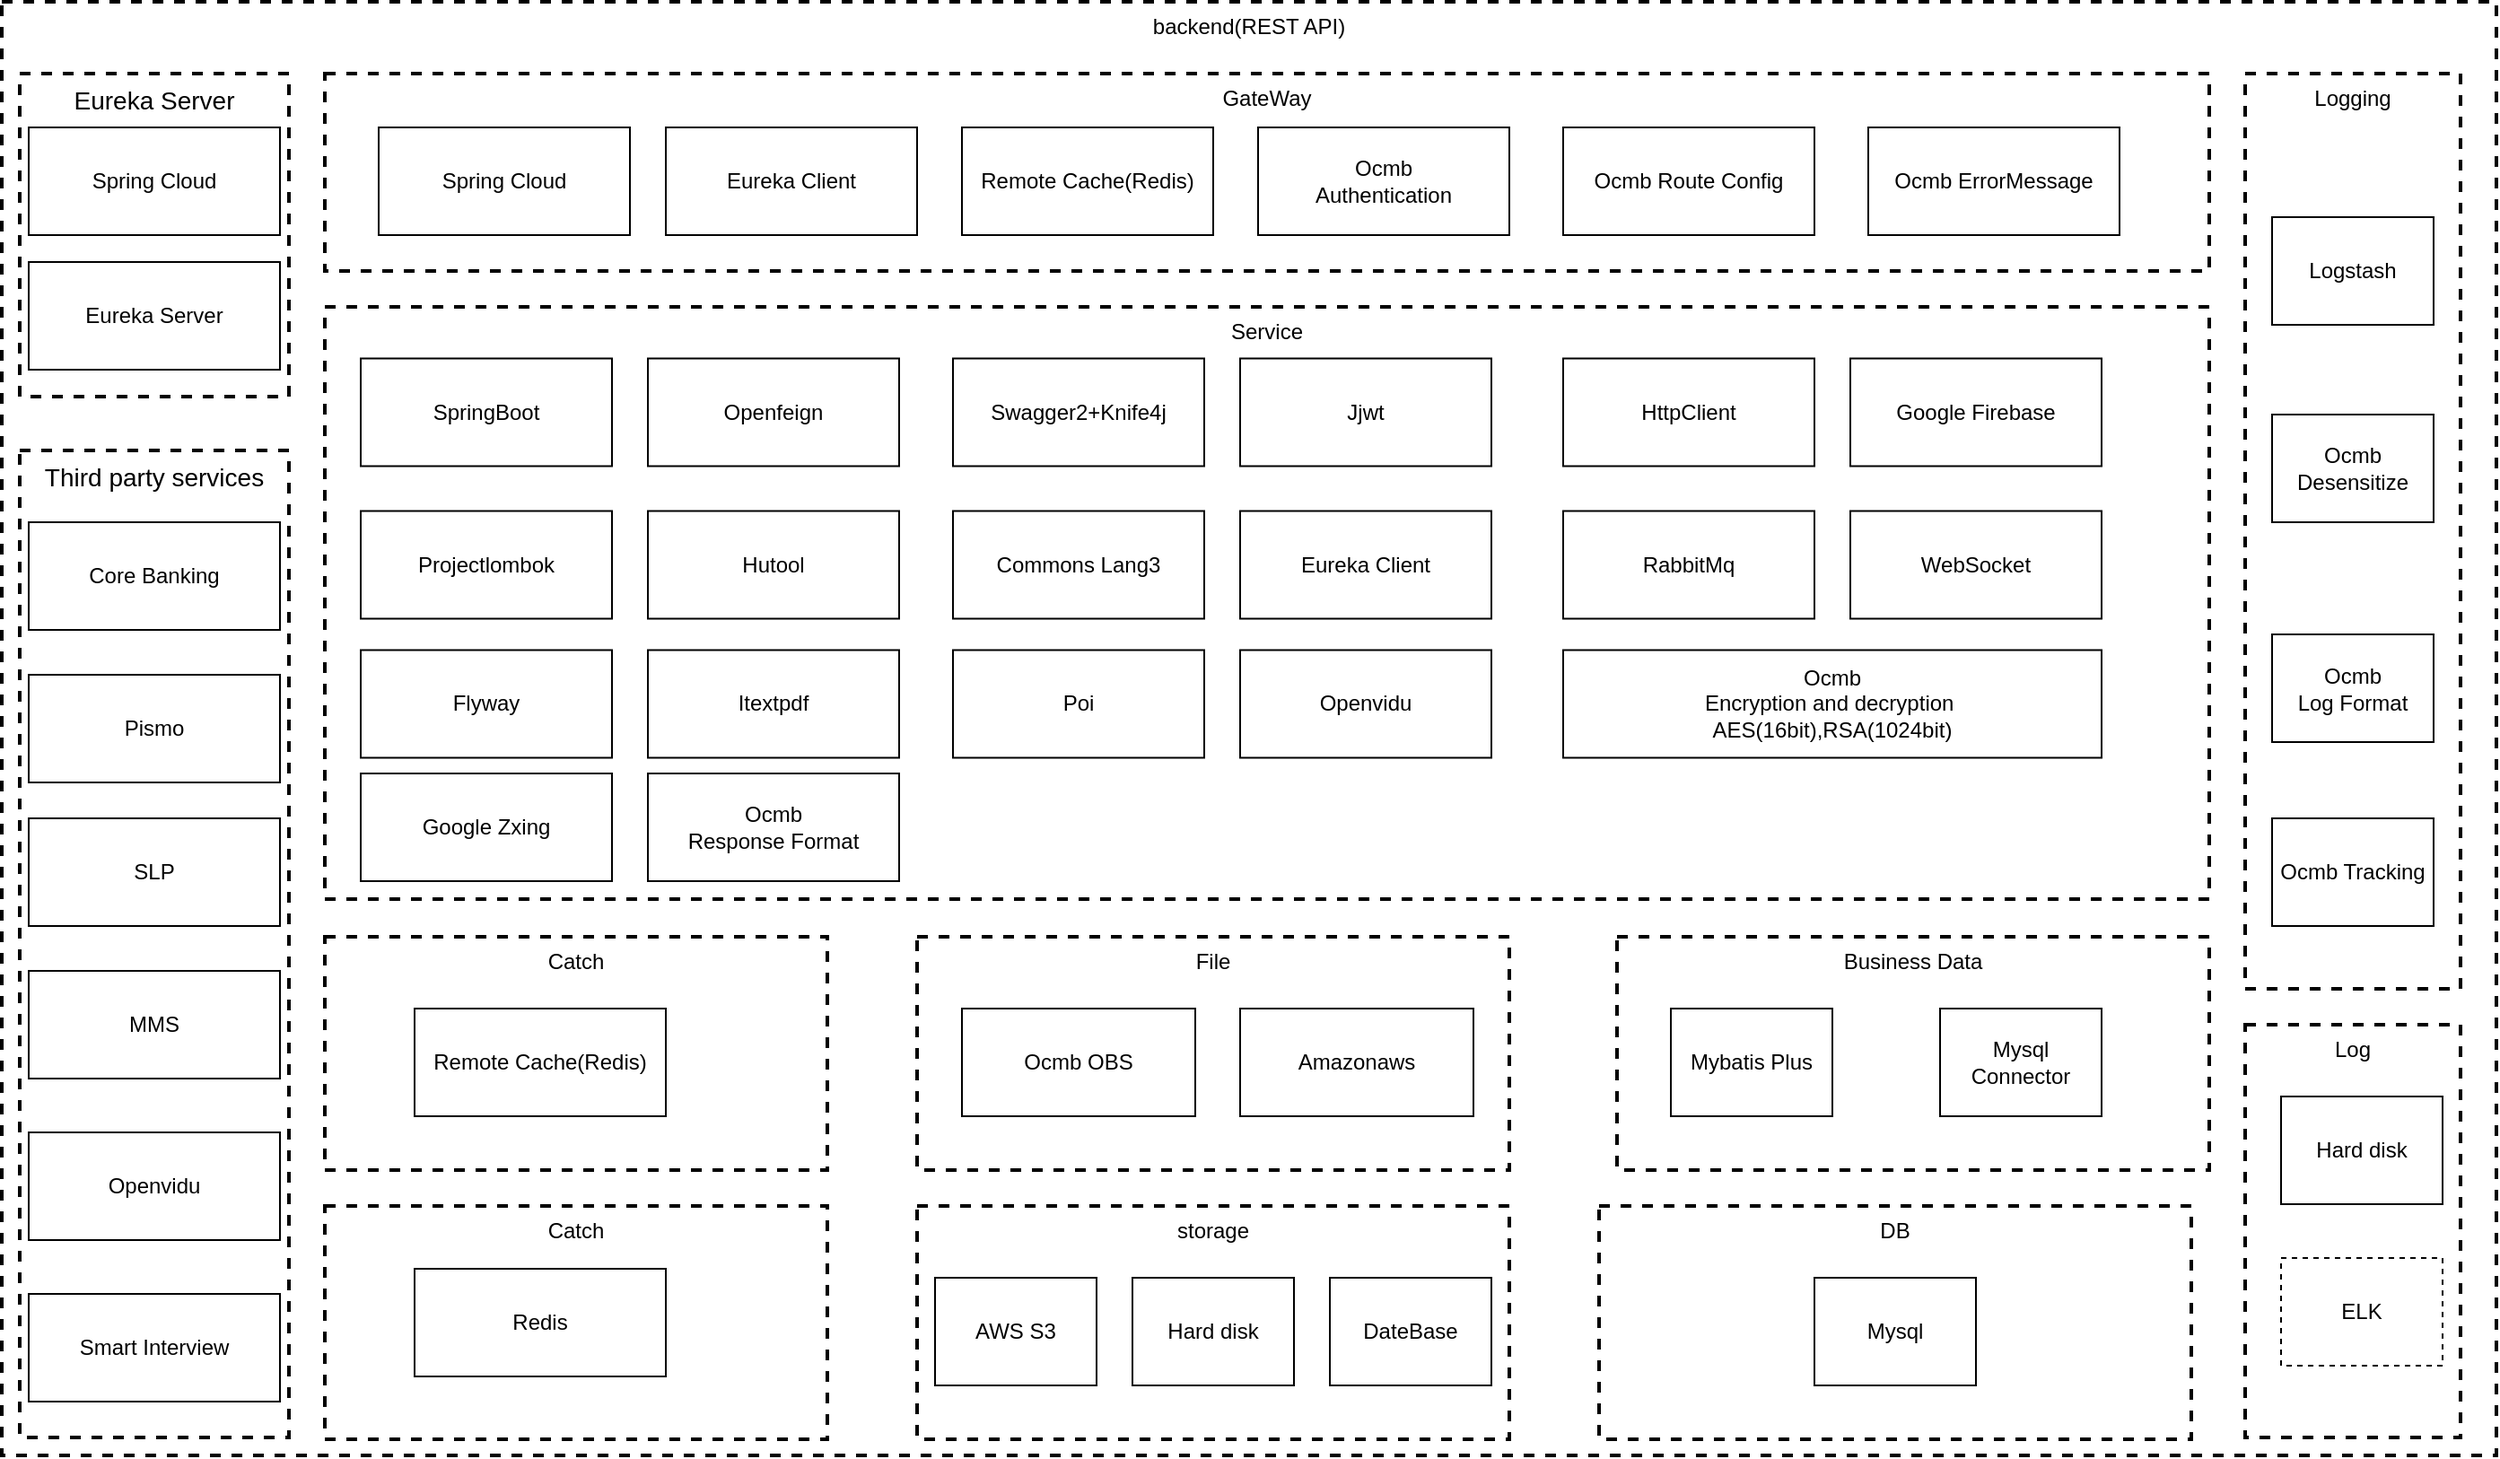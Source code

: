 <mxfile version="20.4.0" type="github">
  <diagram id="OInQUNuNO3AYRQuPPQoJ" name="第 1 页">
    <mxGraphModel dx="2062" dy="1122" grid="1" gridSize="10" guides="1" tooltips="1" connect="1" arrows="1" fold="1" page="1" pageScale="1" pageWidth="1100" pageHeight="850" math="0" shadow="0">
      <root>
        <mxCell id="0" />
        <mxCell id="1" parent="0" />
        <mxCell id="c69Hro142BYg-FE61Mr1-2" value="&lt;span style=&quot;font-weight: 400;&quot;&gt;backend(REST API)&lt;/span&gt;" style="rounded=0;whiteSpace=wrap;html=1;dashed=1;strokeWidth=2;fillColor=none;verticalAlign=top;fontStyle=1" vertex="1" parent="1">
          <mxGeometry x="210" y="20" width="1390" height="810" as="geometry" />
        </mxCell>
        <mxCell id="c69Hro142BYg-FE61Mr1-3" value="&lt;div&gt;&lt;span style=&quot;font-weight: 400;&quot;&gt;GateWay&lt;/span&gt;&lt;/div&gt;" style="rounded=0;whiteSpace=wrap;html=1;dashed=1;strokeWidth=2;fillColor=none;verticalAlign=top;fontStyle=1" vertex="1" parent="1">
          <mxGeometry x="390" y="60" width="1050" height="110" as="geometry" />
        </mxCell>
        <mxCell id="c69Hro142BYg-FE61Mr1-39" value="&lt;span style=&quot;font-weight: 400;&quot;&gt;Service&lt;/span&gt;" style="rounded=0;whiteSpace=wrap;html=1;dashed=1;strokeWidth=2;fillColor=none;verticalAlign=top;fontStyle=1" vertex="1" parent="1">
          <mxGeometry x="390" y="190" width="1050" height="330" as="geometry" />
        </mxCell>
        <mxCell id="c69Hro142BYg-FE61Mr1-40" value="&lt;div&gt;&lt;span style=&quot;font-weight: 400;&quot;&gt;Catch&lt;/span&gt;&lt;/div&gt;" style="rounded=0;whiteSpace=wrap;html=1;dashed=1;strokeWidth=2;fillColor=none;verticalAlign=top;fontStyle=1" vertex="1" parent="1">
          <mxGeometry x="390" y="691" width="280" height="130" as="geometry" />
        </mxCell>
        <mxCell id="c69Hro142BYg-FE61Mr1-41" value="&lt;div&gt;&lt;span style=&quot;font-weight: 400;&quot;&gt;DB&lt;/span&gt;&lt;/div&gt;" style="rounded=0;whiteSpace=wrap;html=1;dashed=1;strokeWidth=2;fillColor=none;verticalAlign=top;fontStyle=1" vertex="1" parent="1">
          <mxGeometry x="1100" y="691" width="330" height="130" as="geometry" />
        </mxCell>
        <mxCell id="c69Hro142BYg-FE61Mr1-42" value="&lt;span style=&quot;font-weight: 400;&quot;&gt;storage&lt;/span&gt;" style="rounded=0;whiteSpace=wrap;html=1;dashed=1;strokeWidth=2;fillColor=none;verticalAlign=top;fontStyle=1" vertex="1" parent="1">
          <mxGeometry x="720" y="691" width="330" height="130" as="geometry" />
        </mxCell>
        <mxCell id="c69Hro142BYg-FE61Mr1-43" value="&lt;div&gt;&lt;span style=&quot;font-weight: 400;&quot;&gt;Logging&lt;/span&gt;&lt;/div&gt;" style="rounded=0;whiteSpace=wrap;html=1;dashed=1;strokeWidth=2;fillColor=none;verticalAlign=top;fontStyle=1" vertex="1" parent="1">
          <mxGeometry x="1460" y="60" width="120" height="510" as="geometry" />
        </mxCell>
        <mxCell id="c69Hro142BYg-FE61Mr1-44" value="&lt;span style=&quot;font-size: 14px; font-weight: 400;&quot;&gt;Eureka&amp;nbsp;Server&lt;/span&gt;" style="rounded=0;whiteSpace=wrap;html=1;dashed=1;strokeWidth=2;fillColor=none;verticalAlign=top;fontStyle=1" vertex="1" parent="1">
          <mxGeometry x="220" y="60" width="150" height="180" as="geometry" />
        </mxCell>
        <mxCell id="c69Hro142BYg-FE61Mr1-46" value="AWS S3" style="rounded=0;whiteSpace=wrap;html=1;fontColor=#000000;fillColor=none;" vertex="1" parent="1">
          <mxGeometry x="730" y="731" width="90" height="60" as="geometry" />
        </mxCell>
        <mxCell id="c69Hro142BYg-FE61Mr1-47" value="Hard disk" style="rounded=0;whiteSpace=wrap;html=1;fontColor=#000000;fillColor=none;" vertex="1" parent="1">
          <mxGeometry x="840" y="731" width="90" height="60" as="geometry" />
        </mxCell>
        <mxCell id="c69Hro142BYg-FE61Mr1-48" value="DateBase" style="rounded=0;whiteSpace=wrap;html=1;fontColor=#000000;fillColor=none;" vertex="1" parent="1">
          <mxGeometry x="950" y="731" width="90" height="60" as="geometry" />
        </mxCell>
        <mxCell id="c69Hro142BYg-FE61Mr1-49" value="Redis" style="rounded=0;whiteSpace=wrap;html=1;fontColor=#000000;fillColor=none;" vertex="1" parent="1">
          <mxGeometry x="440" y="726" width="140" height="60" as="geometry" />
        </mxCell>
        <mxCell id="c69Hro142BYg-FE61Mr1-50" value="Mysql" style="rounded=0;whiteSpace=wrap;html=1;fontColor=#000000;fillColor=none;" vertex="1" parent="1">
          <mxGeometry x="1220" y="731" width="90" height="60" as="geometry" />
        </mxCell>
        <mxCell id="c69Hro142BYg-FE61Mr1-52" value="&lt;div&gt;&lt;span style=&quot;font-weight: 400;&quot;&gt;File&lt;/span&gt;&lt;/div&gt;" style="rounded=0;whiteSpace=wrap;html=1;dashed=1;strokeWidth=2;fillColor=none;verticalAlign=top;fontStyle=1" vertex="1" parent="1">
          <mxGeometry x="720" y="541" width="330" height="130" as="geometry" />
        </mxCell>
        <mxCell id="c69Hro142BYg-FE61Mr1-53" value="Ocmb OBS" style="rounded=0;whiteSpace=wrap;html=1;fontColor=#000000;fillColor=none;" vertex="1" parent="1">
          <mxGeometry x="745" y="581" width="130" height="60" as="geometry" />
        </mxCell>
        <mxCell id="c69Hro142BYg-FE61Mr1-54" value="&lt;div&gt;&lt;span style=&quot;font-weight: 400;&quot;&gt;Catch&lt;/span&gt;&lt;/div&gt;" style="rounded=0;whiteSpace=wrap;html=1;dashed=1;strokeWidth=2;fillColor=none;verticalAlign=top;fontStyle=1" vertex="1" parent="1">
          <mxGeometry x="390" y="541" width="280" height="130" as="geometry" />
        </mxCell>
        <mxCell id="c69Hro142BYg-FE61Mr1-55" value="&lt;span style=&quot;font-weight: 400;&quot;&gt;Business Data&lt;/span&gt;" style="rounded=0;whiteSpace=wrap;html=1;dashed=1;strokeWidth=2;fillColor=none;verticalAlign=top;fontStyle=1" vertex="1" parent="1">
          <mxGeometry x="1110" y="541" width="330" height="130" as="geometry" />
        </mxCell>
        <mxCell id="c69Hro142BYg-FE61Mr1-56" value="Mybatis Plus" style="rounded=0;whiteSpace=wrap;html=1;fontColor=#000000;fillColor=none;" vertex="1" parent="1">
          <mxGeometry x="1140" y="581" width="90" height="60" as="geometry" />
        </mxCell>
        <mxCell id="c69Hro142BYg-FE61Mr1-57" value="&lt;span style=&quot;font-weight: 400;&quot;&gt;Log&lt;/span&gt;" style="rounded=0;whiteSpace=wrap;html=1;dashed=1;strokeWidth=2;fillColor=none;verticalAlign=top;fontStyle=1" vertex="1" parent="1">
          <mxGeometry x="1460" y="590" width="120" height="230" as="geometry" />
        </mxCell>
        <mxCell id="c69Hro142BYg-FE61Mr1-58" value="Hard disk" style="rounded=0;whiteSpace=wrap;html=1;fontColor=#000000;fillColor=none;" vertex="1" parent="1">
          <mxGeometry x="1480" y="630" width="90" height="60" as="geometry" />
        </mxCell>
        <mxCell id="c69Hro142BYg-FE61Mr1-59" value="Logstash" style="rounded=0;whiteSpace=wrap;html=1;fontColor=#000000;fillColor=none;" vertex="1" parent="1">
          <mxGeometry x="1475" y="140" width="90" height="60" as="geometry" />
        </mxCell>
        <mxCell id="c69Hro142BYg-FE61Mr1-60" value="Ocmb Desensitize" style="rounded=0;whiteSpace=wrap;html=1;fontColor=#000000;fillColor=none;" vertex="1" parent="1">
          <mxGeometry x="1475" y="250" width="90" height="60" as="geometry" />
        </mxCell>
        <mxCell id="c69Hro142BYg-FE61Mr1-61" value="Ocmb&lt;br&gt;Log Format" style="rounded=0;whiteSpace=wrap;html=1;fontColor=#000000;fillColor=none;" vertex="1" parent="1">
          <mxGeometry x="1475" y="372.5" width="90" height="60" as="geometry" />
        </mxCell>
        <mxCell id="c69Hro142BYg-FE61Mr1-62" value="Ocmb Tracking" style="rounded=0;whiteSpace=wrap;html=1;fontColor=#000000;fillColor=none;" vertex="1" parent="1">
          <mxGeometry x="1475" y="475" width="90" height="60" as="geometry" />
        </mxCell>
        <mxCell id="c69Hro142BYg-FE61Mr1-63" value="Remote&amp;nbsp;Cache(Redis)" style="rounded=0;whiteSpace=wrap;html=1;fontColor=#000000;fillColor=none;" vertex="1" parent="1">
          <mxGeometry x="440" y="581" width="140" height="60" as="geometry" />
        </mxCell>
        <mxCell id="c69Hro142BYg-FE61Mr1-64" value="Mysql&lt;br&gt;Connector" style="rounded=0;whiteSpace=wrap;html=1;fontColor=#000000;fillColor=none;" vertex="1" parent="1">
          <mxGeometry x="1290" y="581" width="90" height="60" as="geometry" />
        </mxCell>
        <mxCell id="c69Hro142BYg-FE61Mr1-65" value="SpringBoot" style="rounded=0;whiteSpace=wrap;html=1;fontColor=#000000;fillColor=none;" vertex="1" parent="1">
          <mxGeometry x="410" y="218.75" width="140" height="60" as="geometry" />
        </mxCell>
        <mxCell id="c69Hro142BYg-FE61Mr1-66" value="Swagger2+Knife4j" style="rounded=0;whiteSpace=wrap;html=1;fontColor=#000000;fillColor=none;" vertex="1" parent="1">
          <mxGeometry x="740" y="218.75" width="140" height="60" as="geometry" />
        </mxCell>
        <mxCell id="c69Hro142BYg-FE61Mr1-67" value="Hutool" style="rounded=0;whiteSpace=wrap;html=1;fontColor=#000000;fillColor=none;" vertex="1" parent="1">
          <mxGeometry x="570" y="303.75" width="140" height="60" as="geometry" />
        </mxCell>
        <mxCell id="c69Hro142BYg-FE61Mr1-68" value="Commons Lang3" style="rounded=0;whiteSpace=wrap;html=1;fontColor=#000000;fillColor=none;" vertex="1" parent="1">
          <mxGeometry x="740" y="303.75" width="140" height="60" as="geometry" />
        </mxCell>
        <mxCell id="c69Hro142BYg-FE61Mr1-69" value="Eureka Client" style="rounded=0;whiteSpace=wrap;html=1;fontColor=#000000;fillColor=none;" vertex="1" parent="1">
          <mxGeometry x="900" y="303.75" width="140" height="60" as="geometry" />
        </mxCell>
        <mxCell id="c69Hro142BYg-FE61Mr1-70" value="Projectlombok" style="rounded=0;whiteSpace=wrap;html=1;fontColor=#000000;fillColor=none;" vertex="1" parent="1">
          <mxGeometry x="410" y="303.75" width="140" height="60" as="geometry" />
        </mxCell>
        <mxCell id="c69Hro142BYg-FE61Mr1-71" value="Openfeign" style="rounded=0;whiteSpace=wrap;html=1;fontColor=#000000;fillColor=none;" vertex="1" parent="1">
          <mxGeometry x="570" y="218.75" width="140" height="60" as="geometry" />
        </mxCell>
        <mxCell id="c69Hro142BYg-FE61Mr1-72" value="Jjwt" style="rounded=0;whiteSpace=wrap;html=1;fontColor=#000000;fillColor=none;" vertex="1" parent="1">
          <mxGeometry x="900" y="218.75" width="140" height="60" as="geometry" />
        </mxCell>
        <mxCell id="c69Hro142BYg-FE61Mr1-73" value="HttpClient" style="rounded=0;whiteSpace=wrap;html=1;fontColor=#000000;fillColor=none;" vertex="1" parent="1">
          <mxGeometry x="1080" y="218.75" width="140" height="60" as="geometry" />
        </mxCell>
        <mxCell id="c69Hro142BYg-FE61Mr1-74" value="Google Firebase" style="rounded=0;whiteSpace=wrap;html=1;fontColor=#000000;fillColor=none;" vertex="1" parent="1">
          <mxGeometry x="1240" y="218.75" width="140" height="60" as="geometry" />
        </mxCell>
        <mxCell id="c69Hro142BYg-FE61Mr1-75" value="RabbitMq" style="rounded=0;whiteSpace=wrap;html=1;fontColor=#000000;fillColor=none;" vertex="1" parent="1">
          <mxGeometry x="1080" y="303.75" width="140" height="60" as="geometry" />
        </mxCell>
        <mxCell id="c69Hro142BYg-FE61Mr1-76" value="WebSocket" style="rounded=0;whiteSpace=wrap;html=1;fontColor=#000000;fillColor=none;" vertex="1" parent="1">
          <mxGeometry x="1240" y="303.75" width="140" height="60" as="geometry" />
        </mxCell>
        <mxCell id="c69Hro142BYg-FE61Mr1-77" value="Flyway" style="rounded=0;whiteSpace=wrap;html=1;fontColor=#000000;fillColor=none;" vertex="1" parent="1">
          <mxGeometry x="410" y="381.25" width="140" height="60" as="geometry" />
        </mxCell>
        <mxCell id="c69Hro142BYg-FE61Mr1-78" value="Itextpdf" style="rounded=0;whiteSpace=wrap;html=1;fontColor=#000000;fillColor=none;" vertex="1" parent="1">
          <mxGeometry x="570" y="381.25" width="140" height="60" as="geometry" />
        </mxCell>
        <mxCell id="c69Hro142BYg-FE61Mr1-79" value="Poi" style="rounded=0;whiteSpace=wrap;html=1;fontColor=#000000;fillColor=none;" vertex="1" parent="1">
          <mxGeometry x="740" y="381.25" width="140" height="60" as="geometry" />
        </mxCell>
        <mxCell id="c69Hro142BYg-FE61Mr1-80" value="Amazonaws" style="rounded=0;whiteSpace=wrap;html=1;fontColor=#000000;fillColor=none;" vertex="1" parent="1">
          <mxGeometry x="900" y="581" width="130" height="60" as="geometry" />
        </mxCell>
        <mxCell id="c69Hro142BYg-FE61Mr1-81" value="Openvidu" style="rounded=0;whiteSpace=wrap;html=1;fontColor=#000000;fillColor=none;" vertex="1" parent="1">
          <mxGeometry x="900" y="381.25" width="140" height="60" as="geometry" />
        </mxCell>
        <mxCell id="c69Hro142BYg-FE61Mr1-83" value="&lt;div&gt;Ocmb&lt;/div&gt;&lt;div&gt;Encryption and decryption&amp;nbsp;&lt;/div&gt;&lt;div&gt;&lt;span style=&quot;background-color: initial;&quot;&gt;AES(16bit),RSA(1024bit)&lt;/span&gt;&lt;/div&gt;" style="rounded=0;whiteSpace=wrap;html=1;fontColor=#000000;fillColor=none;" vertex="1" parent="1">
          <mxGeometry x="1080" y="381.25" width="300" height="60" as="geometry" />
        </mxCell>
        <mxCell id="c69Hro142BYg-FE61Mr1-84" value="Google Zxing" style="rounded=0;whiteSpace=wrap;html=1;fontColor=#000000;fillColor=none;" vertex="1" parent="1">
          <mxGeometry x="410" y="450" width="140" height="60" as="geometry" />
        </mxCell>
        <mxCell id="c69Hro142BYg-FE61Mr1-85" value="Spring Cloud" style="rounded=0;whiteSpace=wrap;html=1;fontColor=#000000;fillColor=none;" vertex="1" parent="1">
          <mxGeometry x="420" y="90" width="140" height="60" as="geometry" />
        </mxCell>
        <mxCell id="c69Hro142BYg-FE61Mr1-86" value="Eureka Client" style="rounded=0;whiteSpace=wrap;html=1;fontColor=#000000;fillColor=none;" vertex="1" parent="1">
          <mxGeometry x="580" y="90" width="140" height="60" as="geometry" />
        </mxCell>
        <mxCell id="c69Hro142BYg-FE61Mr1-88" value="Remote&amp;nbsp;Cache(Redis)" style="rounded=0;whiteSpace=wrap;html=1;fontColor=#000000;fillColor=none;" vertex="1" parent="1">
          <mxGeometry x="745" y="90" width="140" height="60" as="geometry" />
        </mxCell>
        <mxCell id="c69Hro142BYg-FE61Mr1-89" value="Spring Cloud" style="rounded=0;whiteSpace=wrap;html=1;fontColor=#000000;fillColor=none;" vertex="1" parent="1">
          <mxGeometry x="225" y="90" width="140" height="60" as="geometry" />
        </mxCell>
        <mxCell id="c69Hro142BYg-FE61Mr1-90" value="Eureka Server" style="rounded=0;whiteSpace=wrap;html=1;fontColor=#000000;fillColor=none;" vertex="1" parent="1">
          <mxGeometry x="225" y="165" width="140" height="60" as="geometry" />
        </mxCell>
        <mxCell id="c69Hro142BYg-FE61Mr1-91" value="&lt;div&gt;&lt;span style=&quot;font-size: 14px; font-weight: 400;&quot;&gt;Third party services&lt;/span&gt;&lt;/div&gt;" style="rounded=0;whiteSpace=wrap;html=1;dashed=1;strokeWidth=2;fillColor=none;verticalAlign=top;fontStyle=1" vertex="1" parent="1">
          <mxGeometry x="220" y="270" width="150" height="550" as="geometry" />
        </mxCell>
        <mxCell id="c69Hro142BYg-FE61Mr1-92" value="Core Banking" style="rounded=0;whiteSpace=wrap;html=1;fontColor=#000000;fillColor=none;" vertex="1" parent="1">
          <mxGeometry x="225" y="310" width="140" height="60" as="geometry" />
        </mxCell>
        <mxCell id="c69Hro142BYg-FE61Mr1-93" value="Pismo" style="rounded=0;whiteSpace=wrap;html=1;fontColor=#000000;fillColor=none;" vertex="1" parent="1">
          <mxGeometry x="225" y="395" width="140" height="60" as="geometry" />
        </mxCell>
        <mxCell id="c69Hro142BYg-FE61Mr1-94" value="SLP" style="rounded=0;whiteSpace=wrap;html=1;fontColor=#000000;fillColor=none;" vertex="1" parent="1">
          <mxGeometry x="225" y="475" width="140" height="60" as="geometry" />
        </mxCell>
        <mxCell id="c69Hro142BYg-FE61Mr1-95" value="MMS" style="rounded=0;whiteSpace=wrap;html=1;fontColor=#000000;fillColor=none;" vertex="1" parent="1">
          <mxGeometry x="225" y="560" width="140" height="60" as="geometry" />
        </mxCell>
        <mxCell id="c69Hro142BYg-FE61Mr1-96" value="Openvidu" style="rounded=0;whiteSpace=wrap;html=1;fontColor=#000000;fillColor=none;" vertex="1" parent="1">
          <mxGeometry x="225" y="650" width="140" height="60" as="geometry" />
        </mxCell>
        <mxCell id="c69Hro142BYg-FE61Mr1-97" value="Smart Interview" style="rounded=0;whiteSpace=wrap;html=1;fontColor=#000000;fillColor=none;" vertex="1" parent="1">
          <mxGeometry x="225" y="740" width="140" height="60" as="geometry" />
        </mxCell>
        <mxCell id="c69Hro142BYg-FE61Mr1-98" value="ELK" style="rounded=0;whiteSpace=wrap;html=1;fontColor=#000000;fillColor=none;dashed=1;" vertex="1" parent="1">
          <mxGeometry x="1480" y="720" width="90" height="60" as="geometry" />
        </mxCell>
        <mxCell id="c69Hro142BYg-FE61Mr1-99" value="Ocmb&lt;br&gt;Authentication" style="rounded=0;whiteSpace=wrap;html=1;fontColor=#000000;fillColor=none;" vertex="1" parent="1">
          <mxGeometry x="910" y="90" width="140" height="60" as="geometry" />
        </mxCell>
        <mxCell id="c69Hro142BYg-FE61Mr1-100" value="Ocmb Route&amp;nbsp;Config" style="rounded=0;whiteSpace=wrap;html=1;fontColor=#000000;fillColor=none;" vertex="1" parent="1">
          <mxGeometry x="1080" y="90" width="140" height="60" as="geometry" />
        </mxCell>
        <mxCell id="c69Hro142BYg-FE61Mr1-101" value="Ocmb ErrorMessage" style="rounded=0;whiteSpace=wrap;html=1;fontColor=#000000;fillColor=none;" vertex="1" parent="1">
          <mxGeometry x="1250" y="90" width="140" height="60" as="geometry" />
        </mxCell>
        <mxCell id="c69Hro142BYg-FE61Mr1-102" value="Ocmb&lt;br&gt;Response Format" style="rounded=0;whiteSpace=wrap;html=1;fontColor=#000000;fillColor=none;" vertex="1" parent="1">
          <mxGeometry x="570" y="450" width="140" height="60" as="geometry" />
        </mxCell>
      </root>
    </mxGraphModel>
  </diagram>
</mxfile>
